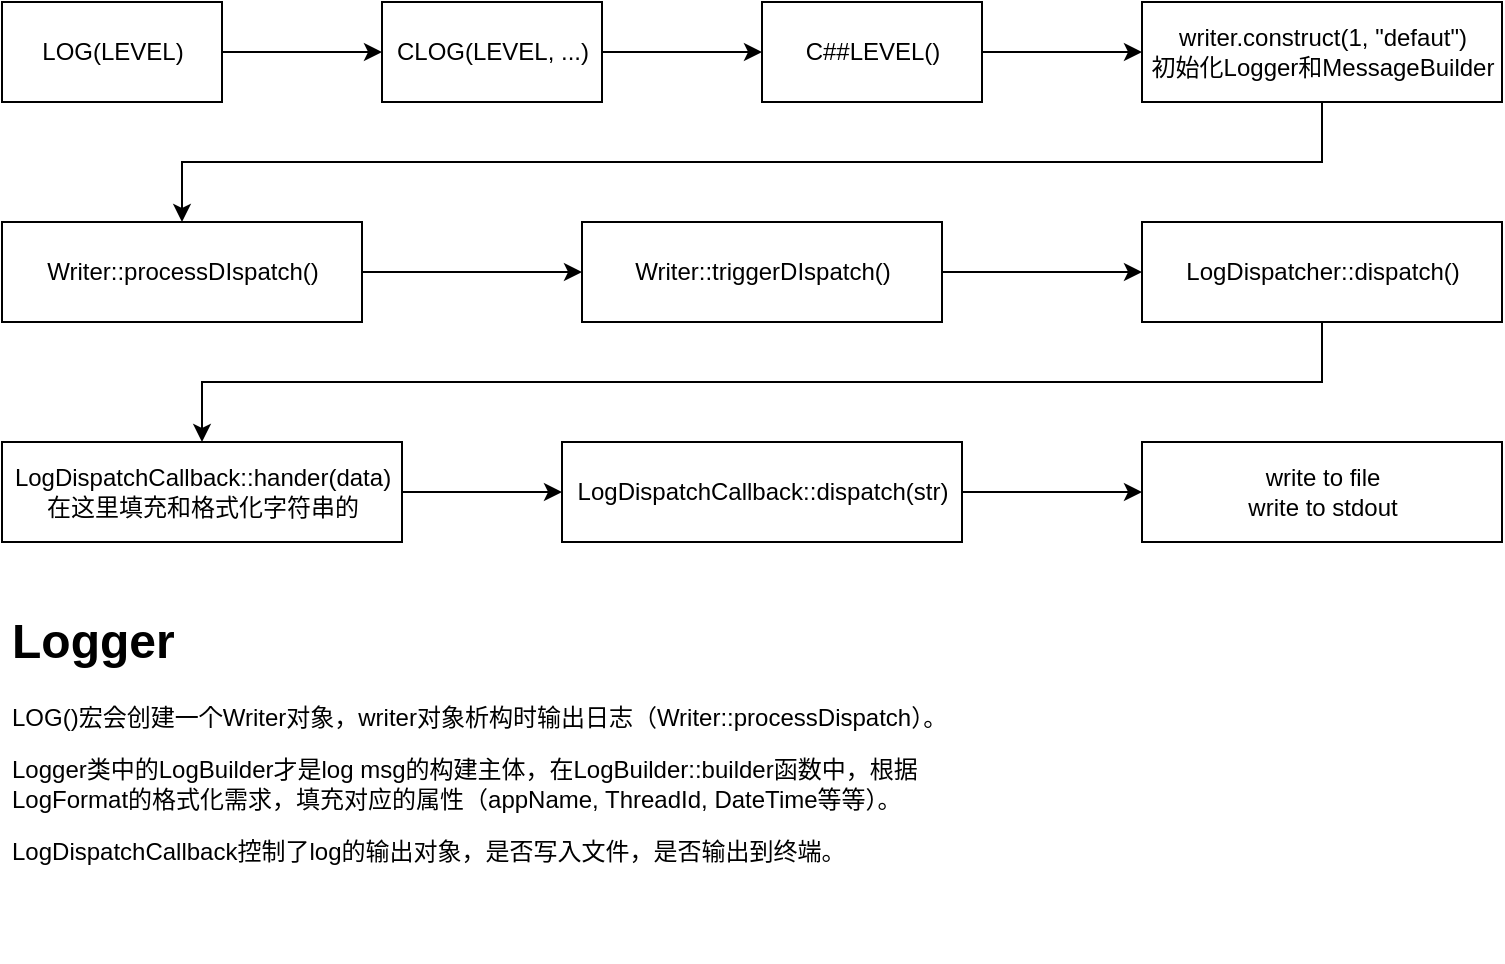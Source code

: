 <mxfile version="15.2.7" type="device"><diagram id="C5RBs43oDa-KdzZeNtuy" name="Page-1"><mxGraphModel dx="1008" dy="457" grid="1" gridSize="10" guides="1" tooltips="1" connect="1" arrows="1" fold="1" page="1" pageScale="1" pageWidth="827" pageHeight="1169" math="0" shadow="0"><root><mxCell id="WIyWlLk6GJQsqaUBKTNV-0"/><mxCell id="WIyWlLk6GJQsqaUBKTNV-1" parent="WIyWlLk6GJQsqaUBKTNV-0"/><mxCell id="XoKryNk8xydEN7DNWYnd-2" value="" style="edgeStyle=orthogonalEdgeStyle;rounded=0;orthogonalLoop=1;jettySize=auto;html=1;" parent="WIyWlLk6GJQsqaUBKTNV-1" source="XoKryNk8xydEN7DNWYnd-0" target="XoKryNk8xydEN7DNWYnd-1" edge="1"><mxGeometry relative="1" as="geometry"/></mxCell><mxCell id="XoKryNk8xydEN7DNWYnd-0" value="LOG(LEVEL)" style="html=1;" parent="WIyWlLk6GJQsqaUBKTNV-1" vertex="1"><mxGeometry x="60" y="210" width="110" height="50" as="geometry"/></mxCell><mxCell id="XoKryNk8xydEN7DNWYnd-4" value="" style="edgeStyle=orthogonalEdgeStyle;rounded=0;orthogonalLoop=1;jettySize=auto;html=1;" parent="WIyWlLk6GJQsqaUBKTNV-1" source="XoKryNk8xydEN7DNWYnd-1" target="XoKryNk8xydEN7DNWYnd-3" edge="1"><mxGeometry relative="1" as="geometry"/></mxCell><mxCell id="XoKryNk8xydEN7DNWYnd-1" value="CLOG(LEVEL, ...)" style="html=1;" parent="WIyWlLk6GJQsqaUBKTNV-1" vertex="1"><mxGeometry x="250" y="210" width="110" height="50" as="geometry"/></mxCell><mxCell id="XoKryNk8xydEN7DNWYnd-7" value="" style="edgeStyle=orthogonalEdgeStyle;rounded=0;orthogonalLoop=1;jettySize=auto;html=1;" parent="WIyWlLk6GJQsqaUBKTNV-1" source="XoKryNk8xydEN7DNWYnd-3" edge="1"><mxGeometry relative="1" as="geometry"><mxPoint x="630" y="235" as="targetPoint"/></mxGeometry></mxCell><mxCell id="XoKryNk8xydEN7DNWYnd-3" value="C##LEVEL()" style="html=1;" parent="WIyWlLk6GJQsqaUBKTNV-1" vertex="1"><mxGeometry x="440" y="210" width="110" height="50" as="geometry"/></mxCell><mxCell id="XoKryNk8xydEN7DNWYnd-13" value="" style="edgeStyle=orthogonalEdgeStyle;rounded=0;orthogonalLoop=1;jettySize=auto;html=1;" parent="WIyWlLk6GJQsqaUBKTNV-1" source="XoKryNk8xydEN7DNWYnd-8" target="XoKryNk8xydEN7DNWYnd-12" edge="1"><mxGeometry relative="1" as="geometry"><Array as="points"><mxPoint x="720" y="290"/><mxPoint x="150" y="290"/></Array></mxGeometry></mxCell><mxCell id="XoKryNk8xydEN7DNWYnd-8" value="writer.construct(1, &quot;defaut&quot;)&lt;br&gt;初始化Logger和MessageBuilder" style="html=1;" parent="WIyWlLk6GJQsqaUBKTNV-1" vertex="1"><mxGeometry x="630" y="210" width="180" height="50" as="geometry"/></mxCell><mxCell id="XoKryNk8xydEN7DNWYnd-11" value="&lt;h1&gt;Logger&lt;/h1&gt;&lt;p&gt;LOG()宏会创建一个Writer对象，writer对象析构时输出日志（Writer::processDispatch）。&lt;/p&gt;&lt;p&gt;Logger类中的LogBuilder才是log msg的构建主体，在LogBuilder::builder函数中，根据LogFormat的格式化需求，填充对应的属性（appName, ThreadId, DateTime等等）。&lt;/p&gt;&lt;p&gt;LogDispatchCallback控制了log的输出对象，是否写入文件，是否输出到终端。&lt;/p&gt;" style="text;html=1;strokeColor=none;fillColor=none;spacing=5;spacingTop=-20;whiteSpace=wrap;overflow=hidden;rounded=0;" parent="WIyWlLk6GJQsqaUBKTNV-1" vertex="1"><mxGeometry x="60" y="510" width="480" height="180" as="geometry"/></mxCell><mxCell id="XoKryNk8xydEN7DNWYnd-15" value="" style="edgeStyle=orthogonalEdgeStyle;rounded=0;orthogonalLoop=1;jettySize=auto;html=1;" parent="WIyWlLk6GJQsqaUBKTNV-1" source="XoKryNk8xydEN7DNWYnd-12" target="XoKryNk8xydEN7DNWYnd-14" edge="1"><mxGeometry relative="1" as="geometry"/></mxCell><mxCell id="XoKryNk8xydEN7DNWYnd-12" value="Writer::processDIspatch()" style="html=1;" parent="WIyWlLk6GJQsqaUBKTNV-1" vertex="1"><mxGeometry x="60" y="320" width="180" height="50" as="geometry"/></mxCell><mxCell id="XoKryNk8xydEN7DNWYnd-17" value="" style="edgeStyle=orthogonalEdgeStyle;rounded=0;orthogonalLoop=1;jettySize=auto;html=1;" parent="WIyWlLk6GJQsqaUBKTNV-1" source="XoKryNk8xydEN7DNWYnd-14" target="XoKryNk8xydEN7DNWYnd-16" edge="1"><mxGeometry relative="1" as="geometry"/></mxCell><mxCell id="XoKryNk8xydEN7DNWYnd-14" value="Writer::triggerDIspatch()" style="html=1;" parent="WIyWlLk6GJQsqaUBKTNV-1" vertex="1"><mxGeometry x="350" y="320" width="180" height="50" as="geometry"/></mxCell><mxCell id="XoKryNk8xydEN7DNWYnd-19" value="" style="edgeStyle=orthogonalEdgeStyle;rounded=0;orthogonalLoop=1;jettySize=auto;html=1;" parent="WIyWlLk6GJQsqaUBKTNV-1" source="XoKryNk8xydEN7DNWYnd-16" target="XoKryNk8xydEN7DNWYnd-18" edge="1"><mxGeometry relative="1" as="geometry"><Array as="points"><mxPoint x="720" y="400"/><mxPoint x="160" y="400"/></Array></mxGeometry></mxCell><mxCell id="XoKryNk8xydEN7DNWYnd-16" value="LogDispatcher::dispatch()" style="html=1;" parent="WIyWlLk6GJQsqaUBKTNV-1" vertex="1"><mxGeometry x="630" y="320" width="180" height="50" as="geometry"/></mxCell><mxCell id="XoKryNk8xydEN7DNWYnd-21" value="" style="edgeStyle=orthogonalEdgeStyle;rounded=0;orthogonalLoop=1;jettySize=auto;html=1;" parent="WIyWlLk6GJQsqaUBKTNV-1" source="XoKryNk8xydEN7DNWYnd-18" target="XoKryNk8xydEN7DNWYnd-20" edge="1"><mxGeometry relative="1" as="geometry"/></mxCell><mxCell id="XoKryNk8xydEN7DNWYnd-18" value="LogDispatchCallback::hander(data)&lt;br&gt;在这里填充和格式化字符串的" style="html=1;" parent="WIyWlLk6GJQsqaUBKTNV-1" vertex="1"><mxGeometry x="60" y="430" width="200" height="50" as="geometry"/></mxCell><mxCell id="XoKryNk8xydEN7DNWYnd-23" value="" style="edgeStyle=orthogonalEdgeStyle;rounded=0;orthogonalLoop=1;jettySize=auto;html=1;" parent="WIyWlLk6GJQsqaUBKTNV-1" source="XoKryNk8xydEN7DNWYnd-20" target="XoKryNk8xydEN7DNWYnd-22" edge="1"><mxGeometry relative="1" as="geometry"/></mxCell><mxCell id="XoKryNk8xydEN7DNWYnd-20" value="LogDispatchCallback::dispatch(str)" style="html=1;" parent="WIyWlLk6GJQsqaUBKTNV-1" vertex="1"><mxGeometry x="340" y="430" width="200" height="50" as="geometry"/></mxCell><mxCell id="XoKryNk8xydEN7DNWYnd-22" value="write to file&lt;br&gt;write to stdout" style="html=1;" parent="WIyWlLk6GJQsqaUBKTNV-1" vertex="1"><mxGeometry x="630" y="430" width="180" height="50" as="geometry"/></mxCell></root></mxGraphModel></diagram></mxfile>